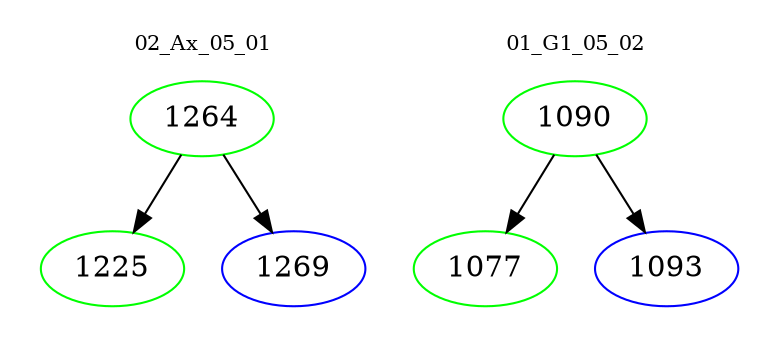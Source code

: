 digraph{
subgraph cluster_0 {
color = white
label = "02_Ax_05_01";
fontsize=10;
T0_1264 [label="1264", color="green"]
T0_1264 -> T0_1225 [color="black"]
T0_1225 [label="1225", color="green"]
T0_1264 -> T0_1269 [color="black"]
T0_1269 [label="1269", color="blue"]
}
subgraph cluster_1 {
color = white
label = "01_G1_05_02";
fontsize=10;
T1_1090 [label="1090", color="green"]
T1_1090 -> T1_1077 [color="black"]
T1_1077 [label="1077", color="green"]
T1_1090 -> T1_1093 [color="black"]
T1_1093 [label="1093", color="blue"]
}
}
